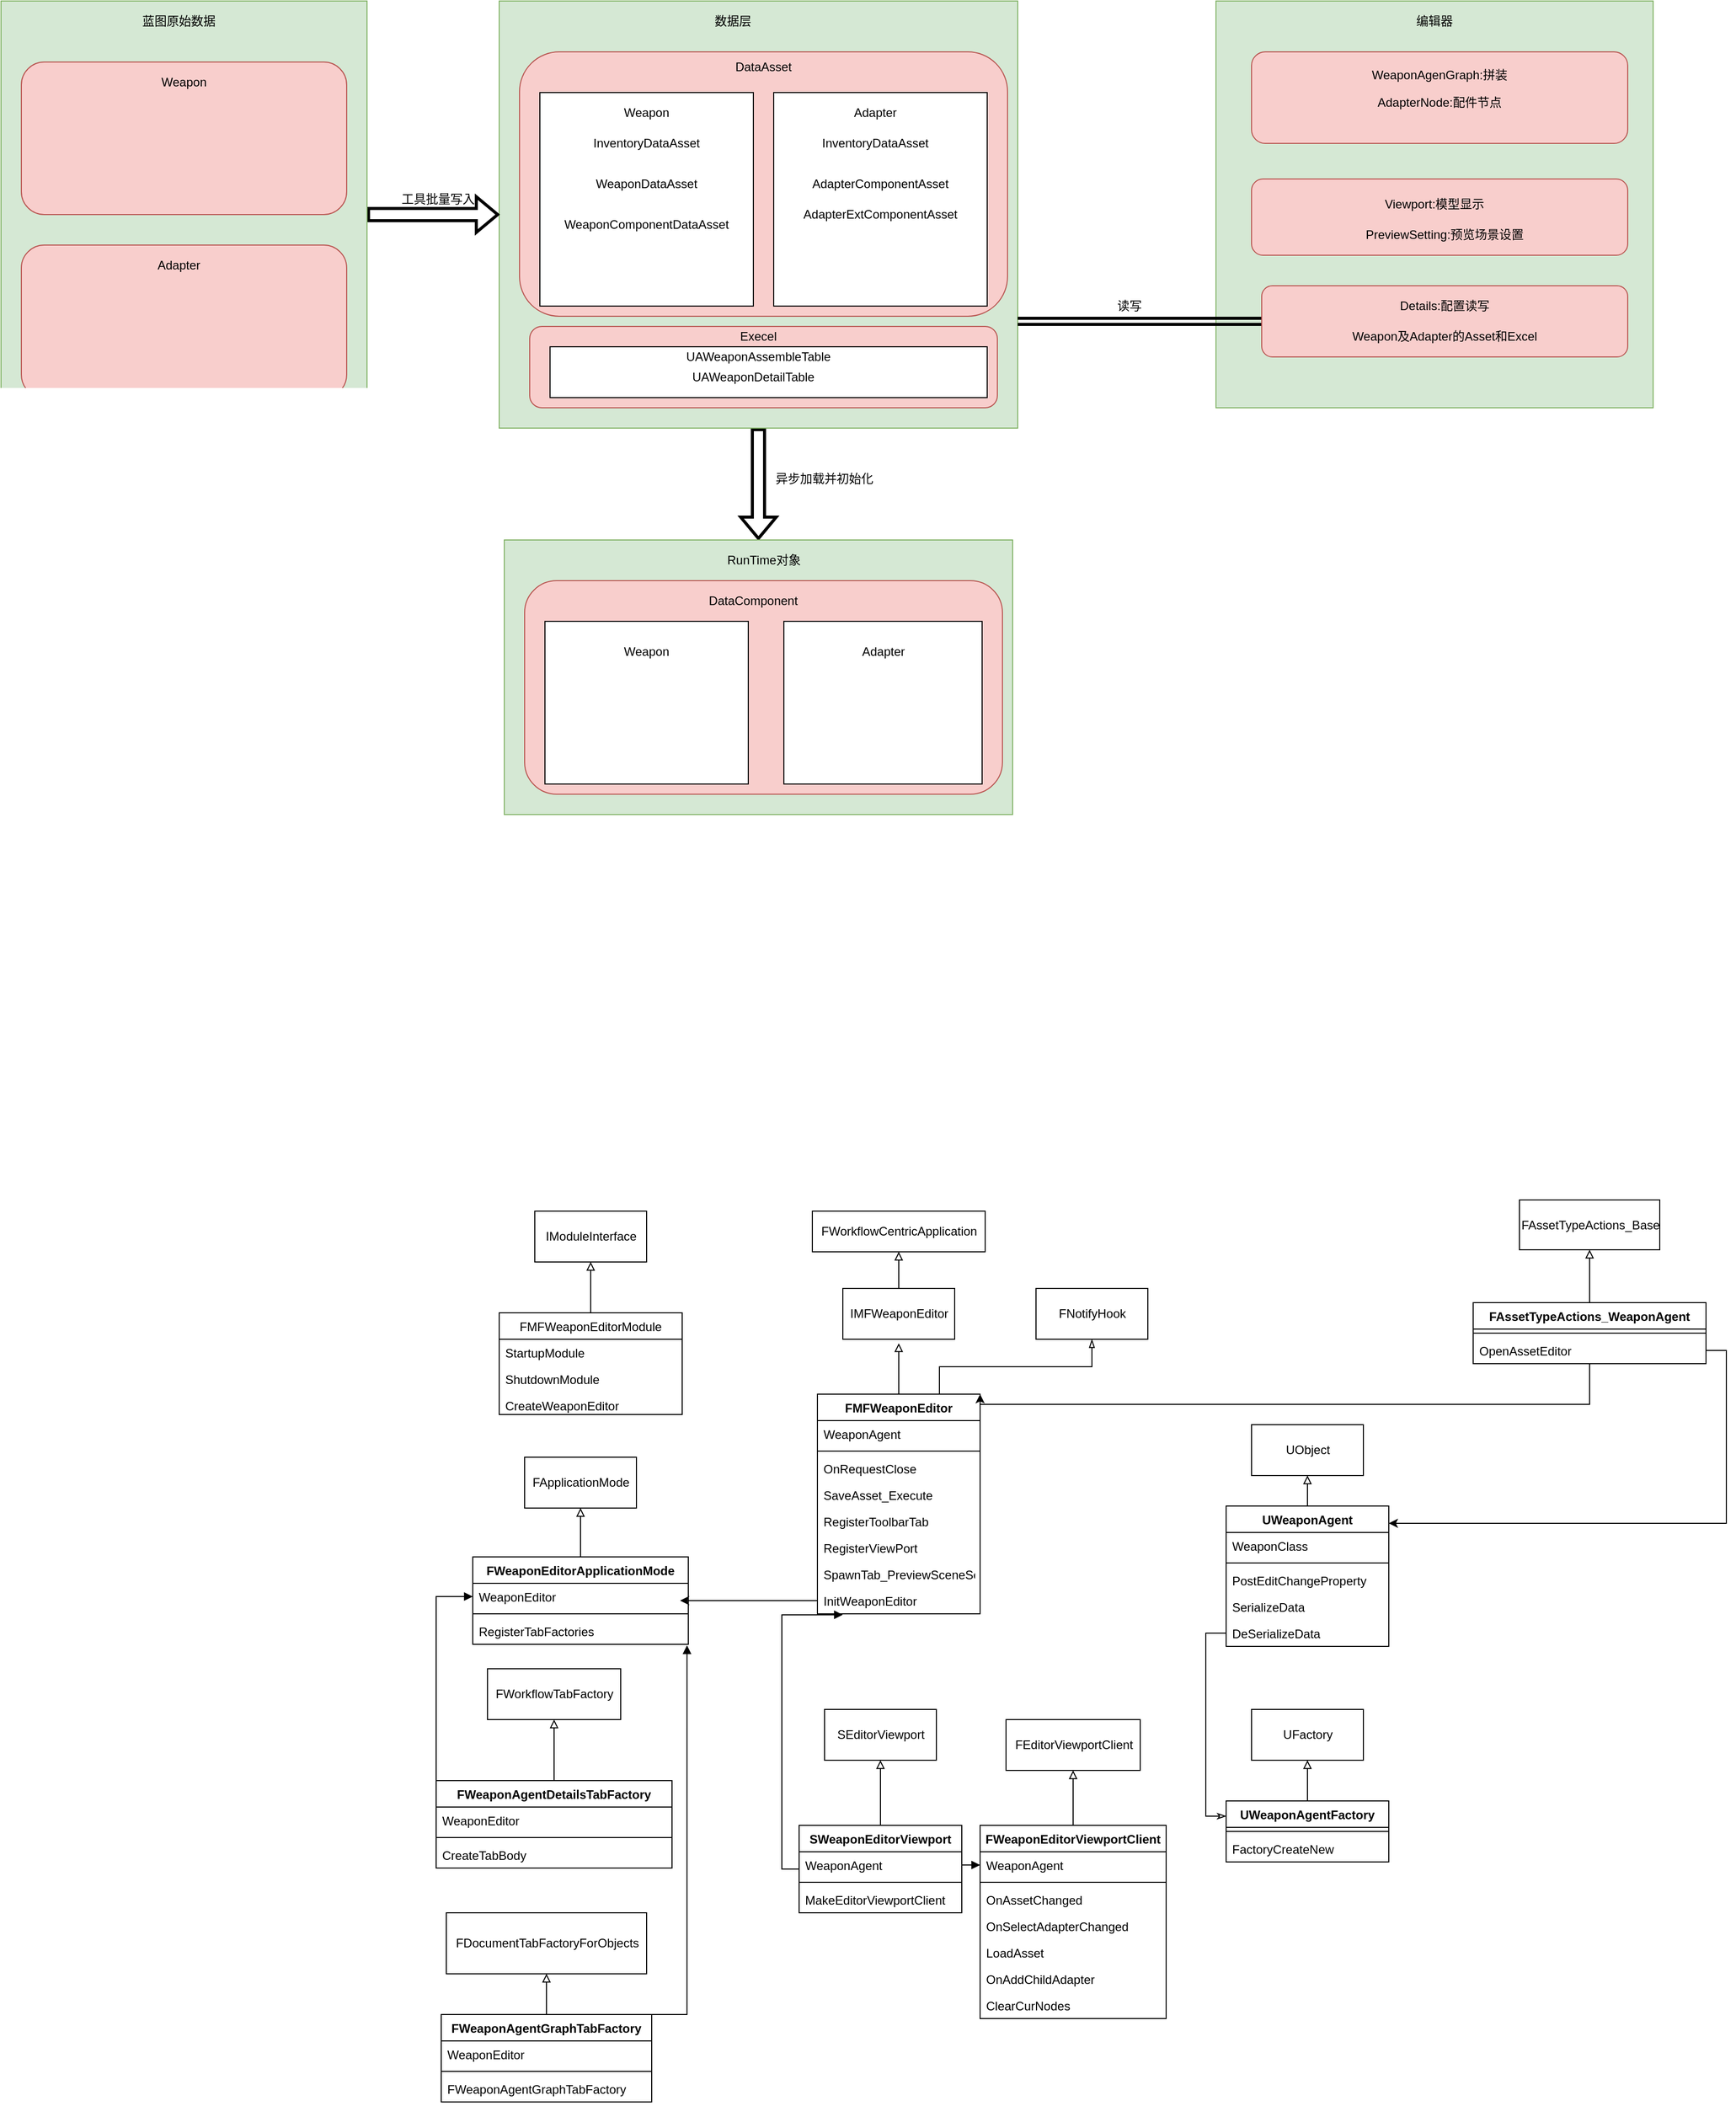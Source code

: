 <mxfile version="16.2.4" type="github">
  <diagram id="C5RBs43oDa-KdzZeNtuy" name="Page-1">
    <mxGraphModel dx="2545" dy="888" grid="1" gridSize="10" guides="1" tooltips="1" connect="1" arrows="1" fold="1" page="1" pageScale="1" pageWidth="827" pageHeight="1169" math="0" shadow="0">
      <root>
        <mxCell id="WIyWlLk6GJQsqaUBKTNV-0" />
        <mxCell id="WIyWlLk6GJQsqaUBKTNV-1" parent="WIyWlLk6GJQsqaUBKTNV-0" />
        <mxCell id="fbWIlBlDYi3Qva4D8jPG-0" style="edgeStyle=orthogonalEdgeStyle;shape=flexArrow;rounded=0;orthogonalLoop=1;jettySize=auto;html=1;entryX=0.5;entryY=0;entryDx=0;entryDy=0;fontColor=#000000;strokeWidth=3;" edge="1" parent="WIyWlLk6GJQsqaUBKTNV-1" source="fbWIlBlDYi3Qva4D8jPG-1" target="fbWIlBlDYi3Qva4D8jPG-38">
          <mxGeometry relative="1" as="geometry" />
        </mxCell>
        <mxCell id="fbWIlBlDYi3Qva4D8jPG-1" value="" style="rounded=0;whiteSpace=wrap;html=1;fillColor=#d5e8d4;strokeColor=#82b366;" vertex="1" parent="WIyWlLk6GJQsqaUBKTNV-1">
          <mxGeometry x="-308" y="550" width="510" height="420" as="geometry" />
        </mxCell>
        <mxCell id="fbWIlBlDYi3Qva4D8jPG-2" value="数据层" style="text;html=1;strokeColor=none;fillColor=none;align=center;verticalAlign=middle;whiteSpace=wrap;rounded=0;" vertex="1" parent="WIyWlLk6GJQsqaUBKTNV-1">
          <mxGeometry x="-98" y="560" width="40" height="20" as="geometry" />
        </mxCell>
        <mxCell id="fbWIlBlDYi3Qva4D8jPG-3" value="" style="rounded=1;whiteSpace=wrap;html=1;fillColor=#f8cecc;strokeColor=#b85450;" vertex="1" parent="WIyWlLk6GJQsqaUBKTNV-1">
          <mxGeometry x="-288" y="600" width="480" height="260" as="geometry" />
        </mxCell>
        <mxCell id="fbWIlBlDYi3Qva4D8jPG-4" value="DataAsset" style="text;html=1;strokeColor=none;fillColor=none;align=center;verticalAlign=middle;whiteSpace=wrap;rounded=0;" vertex="1" parent="WIyWlLk6GJQsqaUBKTNV-1">
          <mxGeometry x="-68" y="605" width="40" height="20" as="geometry" />
        </mxCell>
        <mxCell id="fbWIlBlDYi3Qva4D8jPG-5" value="" style="whiteSpace=wrap;html=1;aspect=fixed;" vertex="1" parent="WIyWlLk6GJQsqaUBKTNV-1">
          <mxGeometry x="-268" y="640" width="210" height="210" as="geometry" />
        </mxCell>
        <mxCell id="fbWIlBlDYi3Qva4D8jPG-6" value="InventoryDataAsset" style="text;html=1;strokeColor=none;fillColor=none;align=center;verticalAlign=middle;whiteSpace=wrap;rounded=0;" vertex="1" parent="WIyWlLk6GJQsqaUBKTNV-1">
          <mxGeometry x="-183" y="680" width="40" height="20" as="geometry" />
        </mxCell>
        <mxCell id="fbWIlBlDYi3Qva4D8jPG-7" value="WeaponDataAsset" style="text;html=1;strokeColor=none;fillColor=none;align=center;verticalAlign=middle;whiteSpace=wrap;rounded=0;fontColor=#000000;" vertex="1" parent="WIyWlLk6GJQsqaUBKTNV-1">
          <mxGeometry x="-183" y="720" width="40" height="20" as="geometry" />
        </mxCell>
        <mxCell id="fbWIlBlDYi3Qva4D8jPG-8" value="WeaponComponentDataAsset" style="text;html=1;strokeColor=none;fillColor=none;align=center;verticalAlign=middle;whiteSpace=wrap;rounded=0;fontColor=#000000;" vertex="1" parent="WIyWlLk6GJQsqaUBKTNV-1">
          <mxGeometry x="-183" y="760" width="40" height="20" as="geometry" />
        </mxCell>
        <mxCell id="fbWIlBlDYi3Qva4D8jPG-9" value="Weapon" style="text;html=1;strokeColor=none;fillColor=none;align=center;verticalAlign=middle;whiteSpace=wrap;rounded=0;fontColor=#000000;" vertex="1" parent="WIyWlLk6GJQsqaUBKTNV-1">
          <mxGeometry x="-183" y="650" width="40" height="20" as="geometry" />
        </mxCell>
        <mxCell id="fbWIlBlDYi3Qva4D8jPG-10" value="" style="whiteSpace=wrap;html=1;aspect=fixed;fontColor=#000000;" vertex="1" parent="WIyWlLk6GJQsqaUBKTNV-1">
          <mxGeometry x="-38" y="640" width="210" height="210" as="geometry" />
        </mxCell>
        <mxCell id="fbWIlBlDYi3Qva4D8jPG-11" value="Adapter" style="text;html=1;strokeColor=none;fillColor=none;align=center;verticalAlign=middle;whiteSpace=wrap;rounded=0;fontColor=#000000;" vertex="1" parent="WIyWlLk6GJQsqaUBKTNV-1">
          <mxGeometry x="42" y="650" width="40" height="20" as="geometry" />
        </mxCell>
        <mxCell id="fbWIlBlDYi3Qva4D8jPG-12" value="InventoryDataAsset" style="text;html=1;strokeColor=none;fillColor=none;align=center;verticalAlign=middle;whiteSpace=wrap;rounded=0;fontColor=#000000;" vertex="1" parent="WIyWlLk6GJQsqaUBKTNV-1">
          <mxGeometry x="42" y="680" width="40" height="20" as="geometry" />
        </mxCell>
        <mxCell id="fbWIlBlDYi3Qva4D8jPG-13" value="AdapterComponentAsset" style="text;html=1;strokeColor=none;fillColor=none;align=center;verticalAlign=middle;whiteSpace=wrap;rounded=0;fontColor=#000000;" vertex="1" parent="WIyWlLk6GJQsqaUBKTNV-1">
          <mxGeometry x="47" y="720" width="40" height="20" as="geometry" />
        </mxCell>
        <mxCell id="fbWIlBlDYi3Qva4D8jPG-14" value="AdapterExtComponentAsset" style="text;html=1;strokeColor=none;fillColor=none;align=center;verticalAlign=middle;whiteSpace=wrap;rounded=0;fontColor=#000000;" vertex="1" parent="WIyWlLk6GJQsqaUBKTNV-1">
          <mxGeometry x="47" y="750" width="40" height="20" as="geometry" />
        </mxCell>
        <mxCell id="fbWIlBlDYi3Qva4D8jPG-15" value="" style="rounded=1;whiteSpace=wrap;html=1;fillColor=#f8cecc;strokeColor=#b85450;" vertex="1" parent="WIyWlLk6GJQsqaUBKTNV-1">
          <mxGeometry x="-278" y="870" width="460" height="80" as="geometry" />
        </mxCell>
        <mxCell id="fbWIlBlDYi3Qva4D8jPG-16" value="Execel" style="text;html=1;strokeColor=none;fillColor=none;align=center;verticalAlign=middle;whiteSpace=wrap;rounded=0;fontColor=#000000;" vertex="1" parent="WIyWlLk6GJQsqaUBKTNV-1">
          <mxGeometry x="-73" y="870" width="40" height="20" as="geometry" />
        </mxCell>
        <mxCell id="fbWIlBlDYi3Qva4D8jPG-17" value="" style="rounded=0;whiteSpace=wrap;html=1;fillColor=#d5e8d4;strokeColor=#82b366;" vertex="1" parent="WIyWlLk6GJQsqaUBKTNV-1">
          <mxGeometry x="397" y="550" width="430" height="400" as="geometry" />
        </mxCell>
        <mxCell id="fbWIlBlDYi3Qva4D8jPG-18" value="编辑器" style="text;html=1;strokeColor=none;fillColor=none;align=center;verticalAlign=middle;whiteSpace=wrap;rounded=0;fontColor=#000000;" vertex="1" parent="WIyWlLk6GJQsqaUBKTNV-1">
          <mxGeometry x="592" y="560" width="40" height="20" as="geometry" />
        </mxCell>
        <mxCell id="fbWIlBlDYi3Qva4D8jPG-19" value="" style="rounded=1;whiteSpace=wrap;html=1;fillColor=#f8cecc;strokeColor=#b85450;" vertex="1" parent="WIyWlLk6GJQsqaUBKTNV-1">
          <mxGeometry x="432" y="600" width="370" height="90" as="geometry" />
        </mxCell>
        <mxCell id="fbWIlBlDYi3Qva4D8jPG-20" value="WeaponAgenGraph:拼装" style="text;html=1;strokeColor=none;fillColor=none;align=center;verticalAlign=middle;whiteSpace=wrap;rounded=0;fontColor=#000000;" vertex="1" parent="WIyWlLk6GJQsqaUBKTNV-1">
          <mxGeometry x="442" y="605" width="350" height="35" as="geometry" />
        </mxCell>
        <mxCell id="fbWIlBlDYi3Qva4D8jPG-21" value="AdapterNode:配件节点" style="text;html=1;strokeColor=none;fillColor=none;align=center;verticalAlign=middle;whiteSpace=wrap;rounded=0;fontColor=#000000;" vertex="1" parent="WIyWlLk6GJQsqaUBKTNV-1">
          <mxGeometry x="462" y="640" width="310" height="20" as="geometry" />
        </mxCell>
        <mxCell id="fbWIlBlDYi3Qva4D8jPG-22" value="" style="rounded=1;whiteSpace=wrap;html=1;fillColor=#f8cecc;strokeColor=#b85450;" vertex="1" parent="WIyWlLk6GJQsqaUBKTNV-1">
          <mxGeometry x="432" y="725" width="370" height="75" as="geometry" />
        </mxCell>
        <mxCell id="fbWIlBlDYi3Qva4D8jPG-23" value="Viewport:模型显示" style="text;html=1;strokeColor=none;fillColor=none;align=center;verticalAlign=middle;whiteSpace=wrap;rounded=0;fontColor=#000000;" vertex="1" parent="WIyWlLk6GJQsqaUBKTNV-1">
          <mxGeometry x="472" y="740" width="280" height="20" as="geometry" />
        </mxCell>
        <mxCell id="fbWIlBlDYi3Qva4D8jPG-24" value="PreviewSetting:预览场景设置" style="text;html=1;strokeColor=none;fillColor=none;align=center;verticalAlign=middle;whiteSpace=wrap;rounded=0;fontColor=#000000;" vertex="1" parent="WIyWlLk6GJQsqaUBKTNV-1">
          <mxGeometry x="472" y="770" width="300" height="20" as="geometry" />
        </mxCell>
        <mxCell id="fbWIlBlDYi3Qva4D8jPG-25" style="edgeStyle=orthogonalEdgeStyle;rounded=0;orthogonalLoop=1;jettySize=auto;html=1;exitX=0;exitY=0.5;exitDx=0;exitDy=0;entryX=1;entryY=0.75;entryDx=0;entryDy=0;fontColor=#000000;shape=link;strokeWidth=3;" edge="1" parent="WIyWlLk6GJQsqaUBKTNV-1" source="fbWIlBlDYi3Qva4D8jPG-26" target="fbWIlBlDYi3Qva4D8jPG-1">
          <mxGeometry relative="1" as="geometry" />
        </mxCell>
        <mxCell id="fbWIlBlDYi3Qva4D8jPG-26" value="" style="rounded=1;whiteSpace=wrap;html=1;fillColor=#f8cecc;strokeColor=#b85450;" vertex="1" parent="WIyWlLk6GJQsqaUBKTNV-1">
          <mxGeometry x="442" y="830" width="360" height="70" as="geometry" />
        </mxCell>
        <mxCell id="fbWIlBlDYi3Qva4D8jPG-27" value="Details:配置读写" style="text;html=1;strokeColor=none;fillColor=none;align=center;verticalAlign=middle;whiteSpace=wrap;rounded=0;fontColor=#000000;" vertex="1" parent="WIyWlLk6GJQsqaUBKTNV-1">
          <mxGeometry x="472" y="840" width="300" height="20" as="geometry" />
        </mxCell>
        <mxCell id="fbWIlBlDYi3Qva4D8jPG-28" value="Weapon及Adapter的Asset和Excel" style="text;html=1;strokeColor=none;fillColor=none;align=center;verticalAlign=middle;whiteSpace=wrap;rounded=0;fontColor=#000000;" vertex="1" parent="WIyWlLk6GJQsqaUBKTNV-1">
          <mxGeometry x="452" y="870" width="340" height="20" as="geometry" />
        </mxCell>
        <mxCell id="fbWIlBlDYi3Qva4D8jPG-29" value="读写" style="text;html=1;strokeColor=none;fillColor=none;align=center;verticalAlign=middle;whiteSpace=wrap;rounded=0;fontColor=#000000;" vertex="1" parent="WIyWlLk6GJQsqaUBKTNV-1">
          <mxGeometry x="292" y="840" width="40" height="20" as="geometry" />
        </mxCell>
        <mxCell id="fbWIlBlDYi3Qva4D8jPG-30" style="edgeStyle=orthogonalEdgeStyle;shape=flexArrow;rounded=0;orthogonalLoop=1;jettySize=auto;html=1;exitX=1;exitY=0.5;exitDx=0;exitDy=0;entryX=0;entryY=0.5;entryDx=0;entryDy=0;fontColor=#000000;strokeWidth=3;" edge="1" parent="WIyWlLk6GJQsqaUBKTNV-1" source="fbWIlBlDYi3Qva4D8jPG-31" target="fbWIlBlDYi3Qva4D8jPG-1">
          <mxGeometry relative="1" as="geometry" />
        </mxCell>
        <mxCell id="fbWIlBlDYi3Qva4D8jPG-31" value="" style="rounded=0;whiteSpace=wrap;html=1;fillColor=#d5e8d4;strokeColor=#82b366;" vertex="1" parent="WIyWlLk6GJQsqaUBKTNV-1">
          <mxGeometry x="-798" y="550" width="360" height="420" as="geometry" />
        </mxCell>
        <mxCell id="fbWIlBlDYi3Qva4D8jPG-32" value="蓝图原始数据" style="text;html=1;strokeColor=none;fillColor=none;align=center;verticalAlign=middle;whiteSpace=wrap;rounded=0;fontColor=#000000;" vertex="1" parent="WIyWlLk6GJQsqaUBKTNV-1">
          <mxGeometry x="-708" y="560" width="170" height="20" as="geometry" />
        </mxCell>
        <mxCell id="fbWIlBlDYi3Qva4D8jPG-33" value="" style="rounded=1;whiteSpace=wrap;html=1;fillColor=#f8cecc;strokeColor=#b85450;" vertex="1" parent="WIyWlLk6GJQsqaUBKTNV-1">
          <mxGeometry x="-778" y="610" width="320" height="150" as="geometry" />
        </mxCell>
        <mxCell id="fbWIlBlDYi3Qva4D8jPG-34" value="" style="rounded=1;whiteSpace=wrap;html=1;fillColor=#f8cecc;strokeColor=#b85450;" vertex="1" parent="WIyWlLk6GJQsqaUBKTNV-1">
          <mxGeometry x="-778" y="790" width="320" height="150" as="geometry" />
        </mxCell>
        <mxCell id="fbWIlBlDYi3Qva4D8jPG-35" value="Weapon" style="text;html=1;strokeColor=none;fillColor=none;align=center;verticalAlign=middle;whiteSpace=wrap;rounded=0;fontColor=#000000;" vertex="1" parent="WIyWlLk6GJQsqaUBKTNV-1">
          <mxGeometry x="-638" y="620" width="40" height="20" as="geometry" />
        </mxCell>
        <mxCell id="fbWIlBlDYi3Qva4D8jPG-36" value="Adapter" style="text;html=1;strokeColor=none;fillColor=none;align=center;verticalAlign=middle;whiteSpace=wrap;rounded=0;fontColor=#000000;" vertex="1" parent="WIyWlLk6GJQsqaUBKTNV-1">
          <mxGeometry x="-643" y="800" width="40" height="20" as="geometry" />
        </mxCell>
        <mxCell id="fbWIlBlDYi3Qva4D8jPG-37" value="工具批量写入" style="text;html=1;strokeColor=none;fillColor=none;align=center;verticalAlign=middle;whiteSpace=wrap;rounded=0;fontColor=#000000;" vertex="1" parent="WIyWlLk6GJQsqaUBKTNV-1">
          <mxGeometry x="-408" y="735" width="80" height="20" as="geometry" />
        </mxCell>
        <mxCell id="fbWIlBlDYi3Qva4D8jPG-38" value="" style="rounded=0;whiteSpace=wrap;html=1;fillColor=#d5e8d4;strokeColor=#82b366;" vertex="1" parent="WIyWlLk6GJQsqaUBKTNV-1">
          <mxGeometry x="-303" y="1080" width="500" height="270" as="geometry" />
        </mxCell>
        <mxCell id="fbWIlBlDYi3Qva4D8jPG-39" value="RunTime对象" style="text;html=1;strokeColor=none;fillColor=none;align=center;verticalAlign=middle;whiteSpace=wrap;rounded=0;fontColor=#000000;" vertex="1" parent="WIyWlLk6GJQsqaUBKTNV-1">
          <mxGeometry x="-95.5" y="1090" width="95" height="20" as="geometry" />
        </mxCell>
        <mxCell id="fbWIlBlDYi3Qva4D8jPG-40" value="异步加载并初始化" style="text;html=1;strokeColor=none;fillColor=none;align=left;verticalAlign=middle;whiteSpace=wrap;rounded=0;fontColor=#000000;" vertex="1" parent="WIyWlLk6GJQsqaUBKTNV-1">
          <mxGeometry x="-38" y="1010" width="150" height="20" as="geometry" />
        </mxCell>
        <mxCell id="fbWIlBlDYi3Qva4D8jPG-41" value="" style="rounded=1;whiteSpace=wrap;html=1;align=left;fillColor=#f8cecc;strokeColor=#b85450;" vertex="1" parent="WIyWlLk6GJQsqaUBKTNV-1">
          <mxGeometry x="-283" y="1120" width="470" height="210" as="geometry" />
        </mxCell>
        <mxCell id="fbWIlBlDYi3Qva4D8jPG-42" value="DataComponent" style="text;html=1;strokeColor=none;fillColor=none;align=center;verticalAlign=middle;whiteSpace=wrap;rounded=0;fontColor=#000000;" vertex="1" parent="WIyWlLk6GJQsqaUBKTNV-1">
          <mxGeometry x="-158" y="1130" width="200" height="20" as="geometry" />
        </mxCell>
        <mxCell id="fbWIlBlDYi3Qva4D8jPG-43" value="" style="rounded=0;whiteSpace=wrap;html=1;fontColor=#000000;align=left;" vertex="1" parent="WIyWlLk6GJQsqaUBKTNV-1">
          <mxGeometry x="-263" y="1160" width="200" height="160" as="geometry" />
        </mxCell>
        <mxCell id="fbWIlBlDYi3Qva4D8jPG-44" value="" style="rounded=0;whiteSpace=wrap;html=1;fontColor=#000000;align=left;" vertex="1" parent="WIyWlLk6GJQsqaUBKTNV-1">
          <mxGeometry x="-28" y="1160" width="195" height="160" as="geometry" />
        </mxCell>
        <mxCell id="fbWIlBlDYi3Qva4D8jPG-45" value="Weapon" style="text;html=1;strokeColor=none;fillColor=none;align=center;verticalAlign=middle;whiteSpace=wrap;rounded=0;fontColor=#000000;" vertex="1" parent="WIyWlLk6GJQsqaUBKTNV-1">
          <mxGeometry x="-183" y="1180" width="40" height="20" as="geometry" />
        </mxCell>
        <mxCell id="fbWIlBlDYi3Qva4D8jPG-46" value="Adapter" style="text;html=1;strokeColor=none;fillColor=none;align=center;verticalAlign=middle;whiteSpace=wrap;rounded=0;fontColor=#000000;" vertex="1" parent="WIyWlLk6GJQsqaUBKTNV-1">
          <mxGeometry x="50" y="1180" width="40" height="20" as="geometry" />
        </mxCell>
        <mxCell id="fbWIlBlDYi3Qva4D8jPG-47" value="" style="rounded=0;whiteSpace=wrap;html=1;" vertex="1" parent="WIyWlLk6GJQsqaUBKTNV-1">
          <mxGeometry x="-258" y="890" width="430" height="50" as="geometry" />
        </mxCell>
        <mxCell id="fbWIlBlDYi3Qva4D8jPG-48" value="UAWeaponAssembleTable" style="text;html=1;strokeColor=none;fillColor=none;align=center;verticalAlign=middle;whiteSpace=wrap;rounded=0;" vertex="1" parent="WIyWlLk6GJQsqaUBKTNV-1">
          <mxGeometry x="-83" y="890" width="60" height="20" as="geometry" />
        </mxCell>
        <mxCell id="fbWIlBlDYi3Qva4D8jPG-49" value="UAWeaponDetailTable" style="text;html=1;strokeColor=none;fillColor=none;align=center;verticalAlign=middle;whiteSpace=wrap;rounded=0;" vertex="1" parent="WIyWlLk6GJQsqaUBKTNV-1">
          <mxGeometry x="-88" y="910" width="60" height="20" as="geometry" />
        </mxCell>
        <mxCell id="fbWIlBlDYi3Qva4D8jPG-50" value="IModuleInterface" style="html=1;" vertex="1" parent="WIyWlLk6GJQsqaUBKTNV-1">
          <mxGeometry x="-273" y="1740" width="110" height="50" as="geometry" />
        </mxCell>
        <mxCell id="fbWIlBlDYi3Qva4D8jPG-56" style="edgeStyle=orthogonalEdgeStyle;rounded=0;orthogonalLoop=1;jettySize=auto;html=1;exitX=0.5;exitY=0;exitDx=0;exitDy=0;entryX=0.5;entryY=1;entryDx=0;entryDy=0;endArrow=block;endFill=0;" edge="1" parent="WIyWlLk6GJQsqaUBKTNV-1" source="fbWIlBlDYi3Qva4D8jPG-52" target="fbWIlBlDYi3Qva4D8jPG-50">
          <mxGeometry relative="1" as="geometry" />
        </mxCell>
        <mxCell id="fbWIlBlDYi3Qva4D8jPG-52" value="FMFWeaponEditorModule" style="swimlane;fontStyle=0;childLayout=stackLayout;horizontal=1;startSize=26;fillColor=none;horizontalStack=0;resizeParent=1;resizeParentMax=0;resizeLast=0;collapsible=1;marginBottom=0;" vertex="1" parent="WIyWlLk6GJQsqaUBKTNV-1">
          <mxGeometry x="-308" y="1840" width="180" height="100" as="geometry" />
        </mxCell>
        <mxCell id="fbWIlBlDYi3Qva4D8jPG-53" value="StartupModule" style="text;strokeColor=none;fillColor=none;align=left;verticalAlign=top;spacingLeft=4;spacingRight=4;overflow=hidden;rotatable=0;points=[[0,0.5],[1,0.5]];portConstraint=eastwest;" vertex="1" parent="fbWIlBlDYi3Qva4D8jPG-52">
          <mxGeometry y="26" width="180" height="26" as="geometry" />
        </mxCell>
        <mxCell id="fbWIlBlDYi3Qva4D8jPG-54" value="ShutdownModule" style="text;strokeColor=none;fillColor=none;align=left;verticalAlign=top;spacingLeft=4;spacingRight=4;overflow=hidden;rotatable=0;points=[[0,0.5],[1,0.5]];portConstraint=eastwest;" vertex="1" parent="fbWIlBlDYi3Qva4D8jPG-52">
          <mxGeometry y="52" width="180" height="26" as="geometry" />
        </mxCell>
        <mxCell id="fbWIlBlDYi3Qva4D8jPG-55" value="CreateWeaponEditor" style="text;strokeColor=none;fillColor=none;align=left;verticalAlign=top;spacingLeft=4;spacingRight=4;overflow=hidden;rotatable=0;points=[[0,0.5],[1,0.5]];portConstraint=eastwest;" vertex="1" parent="fbWIlBlDYi3Qva4D8jPG-52">
          <mxGeometry y="78" width="180" height="22" as="geometry" />
        </mxCell>
        <mxCell id="fbWIlBlDYi3Qva4D8jPG-59" value="FWorkflowCentricApplication" style="html=1;" vertex="1" parent="WIyWlLk6GJQsqaUBKTNV-1">
          <mxGeometry y="1740" width="170" height="40" as="geometry" />
        </mxCell>
        <mxCell id="fbWIlBlDYi3Qva4D8jPG-61" style="edgeStyle=orthogonalEdgeStyle;rounded=0;orthogonalLoop=1;jettySize=auto;html=1;exitX=0.5;exitY=0;exitDx=0;exitDy=0;entryX=0.5;entryY=1;entryDx=0;entryDy=0;endArrow=block;endFill=0;" edge="1" parent="WIyWlLk6GJQsqaUBKTNV-1" source="fbWIlBlDYi3Qva4D8jPG-60" target="fbWIlBlDYi3Qva4D8jPG-59">
          <mxGeometry relative="1" as="geometry" />
        </mxCell>
        <mxCell id="fbWIlBlDYi3Qva4D8jPG-60" value="IMFWeaponEditor" style="html=1;" vertex="1" parent="WIyWlLk6GJQsqaUBKTNV-1">
          <mxGeometry x="30" y="1816" width="110" height="50" as="geometry" />
        </mxCell>
        <mxCell id="fbWIlBlDYi3Qva4D8jPG-69" style="edgeStyle=orthogonalEdgeStyle;rounded=0;orthogonalLoop=1;jettySize=auto;html=1;exitX=0.75;exitY=0;exitDx=0;exitDy=0;endArrow=blockThin;endFill=0;" edge="1" parent="WIyWlLk6GJQsqaUBKTNV-1" source="fbWIlBlDYi3Qva4D8jPG-62" target="fbWIlBlDYi3Qva4D8jPG-68">
          <mxGeometry relative="1" as="geometry" />
        </mxCell>
        <mxCell id="fbWIlBlDYi3Qva4D8jPG-98" style="edgeStyle=orthogonalEdgeStyle;rounded=0;orthogonalLoop=1;jettySize=auto;html=1;endArrow=block;endFill=0;" edge="1" parent="WIyWlLk6GJQsqaUBKTNV-1" source="fbWIlBlDYi3Qva4D8jPG-62">
          <mxGeometry relative="1" as="geometry">
            <mxPoint x="85" y="1870" as="targetPoint" />
          </mxGeometry>
        </mxCell>
        <mxCell id="fbWIlBlDYi3Qva4D8jPG-62" value="FMFWeaponEditor" style="swimlane;fontStyle=1;align=center;verticalAlign=top;childLayout=stackLayout;horizontal=1;startSize=26;horizontalStack=0;resizeParent=1;resizeParentMax=0;resizeLast=0;collapsible=1;marginBottom=0;" vertex="1" parent="WIyWlLk6GJQsqaUBKTNV-1">
          <mxGeometry x="5" y="1920" width="160" height="216" as="geometry">
            <mxRectangle x="5" y="1920" width="140" height="26" as="alternateBounds" />
          </mxGeometry>
        </mxCell>
        <mxCell id="fbWIlBlDYi3Qva4D8jPG-63" value="WeaponAgent" style="text;strokeColor=none;fillColor=none;align=left;verticalAlign=top;spacingLeft=4;spacingRight=4;overflow=hidden;rotatable=0;points=[[0,0.5],[1,0.5]];portConstraint=eastwest;" vertex="1" parent="fbWIlBlDYi3Qva4D8jPG-62">
          <mxGeometry y="26" width="160" height="26" as="geometry" />
        </mxCell>
        <mxCell id="fbWIlBlDYi3Qva4D8jPG-64" value="" style="line;strokeWidth=1;fillColor=none;align=left;verticalAlign=middle;spacingTop=-1;spacingLeft=3;spacingRight=3;rotatable=0;labelPosition=right;points=[];portConstraint=eastwest;" vertex="1" parent="fbWIlBlDYi3Qva4D8jPG-62">
          <mxGeometry y="52" width="160" height="8" as="geometry" />
        </mxCell>
        <mxCell id="fbWIlBlDYi3Qva4D8jPG-65" value="OnRequestClose" style="text;strokeColor=none;fillColor=none;align=left;verticalAlign=top;spacingLeft=4;spacingRight=4;overflow=hidden;rotatable=0;points=[[0,0.5],[1,0.5]];portConstraint=eastwest;" vertex="1" parent="fbWIlBlDYi3Qva4D8jPG-62">
          <mxGeometry y="60" width="160" height="26" as="geometry" />
        </mxCell>
        <mxCell id="fbWIlBlDYi3Qva4D8jPG-67" value="SaveAsset_Execute" style="text;strokeColor=none;fillColor=none;align=left;verticalAlign=top;spacingLeft=4;spacingRight=4;overflow=hidden;rotatable=0;points=[[0,0.5],[1,0.5]];portConstraint=eastwest;" vertex="1" parent="fbWIlBlDYi3Qva4D8jPG-62">
          <mxGeometry y="86" width="160" height="26" as="geometry" />
        </mxCell>
        <mxCell id="fbWIlBlDYi3Qva4D8jPG-70" value="RegisterToolbarTab" style="text;strokeColor=none;fillColor=none;align=left;verticalAlign=top;spacingLeft=4;spacingRight=4;overflow=hidden;rotatable=0;points=[[0,0.5],[1,0.5]];portConstraint=eastwest;" vertex="1" parent="fbWIlBlDYi3Qva4D8jPG-62">
          <mxGeometry y="112" width="160" height="26" as="geometry" />
        </mxCell>
        <mxCell id="fbWIlBlDYi3Qva4D8jPG-71" value="RegisterViewPort" style="text;strokeColor=none;fillColor=none;align=left;verticalAlign=top;spacingLeft=4;spacingRight=4;overflow=hidden;rotatable=0;points=[[0,0.5],[1,0.5]];portConstraint=eastwest;" vertex="1" parent="fbWIlBlDYi3Qva4D8jPG-62">
          <mxGeometry y="138" width="160" height="26" as="geometry" />
        </mxCell>
        <mxCell id="fbWIlBlDYi3Qva4D8jPG-72" value="SpawnTab_PreviewSceneSettings" style="text;strokeColor=none;fillColor=none;align=left;verticalAlign=top;spacingLeft=4;spacingRight=4;overflow=hidden;rotatable=0;points=[[0,0.5],[1,0.5]];portConstraint=eastwest;" vertex="1" parent="fbWIlBlDYi3Qva4D8jPG-62">
          <mxGeometry y="164" width="160" height="26" as="geometry" />
        </mxCell>
        <mxCell id="fbWIlBlDYi3Qva4D8jPG-73" value="InitWeaponEditor" style="text;strokeColor=none;fillColor=none;align=left;verticalAlign=top;spacingLeft=4;spacingRight=4;overflow=hidden;rotatable=0;points=[[0,0.5],[1,0.5]];portConstraint=eastwest;" vertex="1" parent="fbWIlBlDYi3Qva4D8jPG-62">
          <mxGeometry y="190" width="160" height="26" as="geometry" />
        </mxCell>
        <mxCell id="fbWIlBlDYi3Qva4D8jPG-68" value="FNotifyHook" style="html=1;" vertex="1" parent="WIyWlLk6GJQsqaUBKTNV-1">
          <mxGeometry x="220" y="1816" width="110" height="50" as="geometry" />
        </mxCell>
        <mxCell id="fbWIlBlDYi3Qva4D8jPG-75" value="UObject" style="html=1;" vertex="1" parent="WIyWlLk6GJQsqaUBKTNV-1">
          <mxGeometry x="432" y="1950" width="110" height="50" as="geometry" />
        </mxCell>
        <mxCell id="fbWIlBlDYi3Qva4D8jPG-80" style="edgeStyle=orthogonalEdgeStyle;rounded=0;orthogonalLoop=1;jettySize=auto;html=1;entryX=0.5;entryY=1;entryDx=0;entryDy=0;endArrow=block;endFill=0;" edge="1" parent="WIyWlLk6GJQsqaUBKTNV-1" source="fbWIlBlDYi3Qva4D8jPG-76" target="fbWIlBlDYi3Qva4D8jPG-75">
          <mxGeometry relative="1" as="geometry" />
        </mxCell>
        <mxCell id="fbWIlBlDYi3Qva4D8jPG-76" value="UWeaponAgent" style="swimlane;fontStyle=1;align=center;verticalAlign=top;childLayout=stackLayout;horizontal=1;startSize=26;horizontalStack=0;resizeParent=1;resizeParentMax=0;resizeLast=0;collapsible=1;marginBottom=0;" vertex="1" parent="WIyWlLk6GJQsqaUBKTNV-1">
          <mxGeometry x="407" y="2030" width="160" height="138" as="geometry" />
        </mxCell>
        <mxCell id="fbWIlBlDYi3Qva4D8jPG-77" value="WeaponClass" style="text;strokeColor=none;fillColor=none;align=left;verticalAlign=top;spacingLeft=4;spacingRight=4;overflow=hidden;rotatable=0;points=[[0,0.5],[1,0.5]];portConstraint=eastwest;" vertex="1" parent="fbWIlBlDYi3Qva4D8jPG-76">
          <mxGeometry y="26" width="160" height="26" as="geometry" />
        </mxCell>
        <mxCell id="fbWIlBlDYi3Qva4D8jPG-78" value="" style="line;strokeWidth=1;fillColor=none;align=left;verticalAlign=middle;spacingTop=-1;spacingLeft=3;spacingRight=3;rotatable=0;labelPosition=right;points=[];portConstraint=eastwest;" vertex="1" parent="fbWIlBlDYi3Qva4D8jPG-76">
          <mxGeometry y="52" width="160" height="8" as="geometry" />
        </mxCell>
        <mxCell id="fbWIlBlDYi3Qva4D8jPG-79" value="PostEditChangeProperty" style="text;strokeColor=none;fillColor=none;align=left;verticalAlign=top;spacingLeft=4;spacingRight=4;overflow=hidden;rotatable=0;points=[[0,0.5],[1,0.5]];portConstraint=eastwest;" vertex="1" parent="fbWIlBlDYi3Qva4D8jPG-76">
          <mxGeometry y="60" width="160" height="26" as="geometry" />
        </mxCell>
        <mxCell id="fbWIlBlDYi3Qva4D8jPG-81" value="SerializeData" style="text;strokeColor=none;fillColor=none;align=left;verticalAlign=top;spacingLeft=4;spacingRight=4;overflow=hidden;rotatable=0;points=[[0,0.5],[1,0.5]];portConstraint=eastwest;" vertex="1" parent="fbWIlBlDYi3Qva4D8jPG-76">
          <mxGeometry y="86" width="160" height="26" as="geometry" />
        </mxCell>
        <mxCell id="fbWIlBlDYi3Qva4D8jPG-82" value="DeSerializeData" style="text;strokeColor=none;fillColor=none;align=left;verticalAlign=top;spacingLeft=4;spacingRight=4;overflow=hidden;rotatable=0;points=[[0,0.5],[1,0.5]];portConstraint=eastwest;" vertex="1" parent="fbWIlBlDYi3Qva4D8jPG-76">
          <mxGeometry y="112" width="160" height="26" as="geometry" />
        </mxCell>
        <mxCell id="fbWIlBlDYi3Qva4D8jPG-83" value="FAssetTypeActions_Base" style="html=1;" vertex="1" parent="WIyWlLk6GJQsqaUBKTNV-1">
          <mxGeometry x="695.5" y="1729" width="138" height="49" as="geometry" />
        </mxCell>
        <mxCell id="fbWIlBlDYi3Qva4D8jPG-88" style="edgeStyle=orthogonalEdgeStyle;rounded=0;orthogonalLoop=1;jettySize=auto;html=1;endArrow=block;endFill=0;" edge="1" parent="WIyWlLk6GJQsqaUBKTNV-1" source="fbWIlBlDYi3Qva4D8jPG-84" target="fbWIlBlDYi3Qva4D8jPG-83">
          <mxGeometry relative="1" as="geometry" />
        </mxCell>
        <mxCell id="fbWIlBlDYi3Qva4D8jPG-84" value="FAssetTypeActions_WeaponAgent" style="swimlane;fontStyle=1;align=center;verticalAlign=top;childLayout=stackLayout;horizontal=1;startSize=26;horizontalStack=0;resizeParent=1;resizeParentMax=0;resizeLast=0;collapsible=1;marginBottom=0;" vertex="1" parent="WIyWlLk6GJQsqaUBKTNV-1">
          <mxGeometry x="650" y="1830" width="229" height="60" as="geometry" />
        </mxCell>
        <mxCell id="fbWIlBlDYi3Qva4D8jPG-86" value="" style="line;strokeWidth=1;fillColor=none;align=left;verticalAlign=middle;spacingTop=-1;spacingLeft=3;spacingRight=3;rotatable=0;labelPosition=right;points=[];portConstraint=eastwest;" vertex="1" parent="fbWIlBlDYi3Qva4D8jPG-84">
          <mxGeometry y="26" width="229" height="8" as="geometry" />
        </mxCell>
        <mxCell id="fbWIlBlDYi3Qva4D8jPG-87" value="OpenAssetEditor" style="text;strokeColor=none;fillColor=none;align=left;verticalAlign=top;spacingLeft=4;spacingRight=4;overflow=hidden;rotatable=0;points=[[0,0.5],[1,0.5]];portConstraint=eastwest;" vertex="1" parent="fbWIlBlDYi3Qva4D8jPG-84">
          <mxGeometry y="34" width="229" height="26" as="geometry" />
        </mxCell>
        <mxCell id="fbWIlBlDYi3Qva4D8jPG-89" style="edgeStyle=orthogonalEdgeStyle;rounded=0;orthogonalLoop=1;jettySize=auto;html=1;entryX=1;entryY=0;entryDx=0;entryDy=0;" edge="1" parent="WIyWlLk6GJQsqaUBKTNV-1" source="fbWIlBlDYi3Qva4D8jPG-87" target="fbWIlBlDYi3Qva4D8jPG-62">
          <mxGeometry relative="1" as="geometry">
            <Array as="points">
              <mxPoint x="765" y="1930" />
              <mxPoint x="165" y="1930" />
            </Array>
          </mxGeometry>
        </mxCell>
        <mxCell id="fbWIlBlDYi3Qva4D8jPG-90" style="edgeStyle=orthogonalEdgeStyle;rounded=0;orthogonalLoop=1;jettySize=auto;html=1;exitX=1;exitY=0.5;exitDx=0;exitDy=0;entryX=1;entryY=0.123;entryDx=0;entryDy=0;entryPerimeter=0;" edge="1" parent="WIyWlLk6GJQsqaUBKTNV-1" source="fbWIlBlDYi3Qva4D8jPG-87" target="fbWIlBlDYi3Qva4D8jPG-76">
          <mxGeometry relative="1" as="geometry" />
        </mxCell>
        <mxCell id="fbWIlBlDYi3Qva4D8jPG-92" value="FApplicationMode" style="html=1;" vertex="1" parent="WIyWlLk6GJQsqaUBKTNV-1">
          <mxGeometry x="-283" y="1982" width="110" height="50" as="geometry" />
        </mxCell>
        <mxCell id="fbWIlBlDYi3Qva4D8jPG-97" style="edgeStyle=orthogonalEdgeStyle;rounded=0;orthogonalLoop=1;jettySize=auto;html=1;entryX=0.5;entryY=1;entryDx=0;entryDy=0;endArrow=block;endFill=0;" edge="1" parent="WIyWlLk6GJQsqaUBKTNV-1" source="fbWIlBlDYi3Qva4D8jPG-93" target="fbWIlBlDYi3Qva4D8jPG-92">
          <mxGeometry relative="1" as="geometry" />
        </mxCell>
        <mxCell id="fbWIlBlDYi3Qva4D8jPG-93" value="FWeaponEditorApplicationMode" style="swimlane;fontStyle=1;align=center;verticalAlign=top;childLayout=stackLayout;horizontal=1;startSize=26;horizontalStack=0;resizeParent=1;resizeParentMax=0;resizeLast=0;collapsible=1;marginBottom=0;" vertex="1" parent="WIyWlLk6GJQsqaUBKTNV-1">
          <mxGeometry x="-334" y="2080" width="212" height="86" as="geometry" />
        </mxCell>
        <mxCell id="fbWIlBlDYi3Qva4D8jPG-94" value="WeaponEditor" style="text;strokeColor=none;fillColor=none;align=left;verticalAlign=top;spacingLeft=4;spacingRight=4;overflow=hidden;rotatable=0;points=[[0,0.5],[1,0.5]];portConstraint=eastwest;" vertex="1" parent="fbWIlBlDYi3Qva4D8jPG-93">
          <mxGeometry y="26" width="212" height="26" as="geometry" />
        </mxCell>
        <mxCell id="fbWIlBlDYi3Qva4D8jPG-95" value="" style="line;strokeWidth=1;fillColor=none;align=left;verticalAlign=middle;spacingTop=-1;spacingLeft=3;spacingRight=3;rotatable=0;labelPosition=right;points=[];portConstraint=eastwest;" vertex="1" parent="fbWIlBlDYi3Qva4D8jPG-93">
          <mxGeometry y="52" width="212" height="8" as="geometry" />
        </mxCell>
        <mxCell id="fbWIlBlDYi3Qva4D8jPG-96" value="RegisterTabFactories" style="text;strokeColor=none;fillColor=none;align=left;verticalAlign=top;spacingLeft=4;spacingRight=4;overflow=hidden;rotatable=0;points=[[0,0.5],[1,0.5]];portConstraint=eastwest;" vertex="1" parent="fbWIlBlDYi3Qva4D8jPG-93">
          <mxGeometry y="60" width="212" height="26" as="geometry" />
        </mxCell>
        <mxCell id="fbWIlBlDYi3Qva4D8jPG-100" style="edgeStyle=orthogonalEdgeStyle;rounded=0;orthogonalLoop=1;jettySize=auto;html=1;entryX=0.962;entryY=0.654;entryDx=0;entryDy=0;entryPerimeter=0;endArrow=classic;endFill=1;" edge="1" parent="WIyWlLk6GJQsqaUBKTNV-1" source="fbWIlBlDYi3Qva4D8jPG-73" target="fbWIlBlDYi3Qva4D8jPG-94">
          <mxGeometry relative="1" as="geometry" />
        </mxCell>
        <mxCell id="fbWIlBlDYi3Qva4D8jPG-101" value="FWorkflowTabFactory" style="html=1;" vertex="1" parent="WIyWlLk6GJQsqaUBKTNV-1">
          <mxGeometry x="-319.5" y="2190" width="131" height="50" as="geometry" />
        </mxCell>
        <mxCell id="fbWIlBlDYi3Qva4D8jPG-106" style="edgeStyle=orthogonalEdgeStyle;rounded=0;orthogonalLoop=1;jettySize=auto;html=1;endArrow=block;endFill=0;" edge="1" parent="WIyWlLk6GJQsqaUBKTNV-1" source="fbWIlBlDYi3Qva4D8jPG-102" target="fbWIlBlDYi3Qva4D8jPG-101">
          <mxGeometry relative="1" as="geometry" />
        </mxCell>
        <mxCell id="fbWIlBlDYi3Qva4D8jPG-113" style="edgeStyle=orthogonalEdgeStyle;rounded=0;orthogonalLoop=1;jettySize=auto;html=1;entryX=0;entryY=0.5;entryDx=0;entryDy=0;endArrow=block;endFill=1;" edge="1" parent="WIyWlLk6GJQsqaUBKTNV-1" source="fbWIlBlDYi3Qva4D8jPG-102" target="fbWIlBlDYi3Qva4D8jPG-94">
          <mxGeometry relative="1" as="geometry">
            <Array as="points">
              <mxPoint x="-370" y="2119" />
            </Array>
          </mxGeometry>
        </mxCell>
        <mxCell id="fbWIlBlDYi3Qva4D8jPG-102" value="FWeaponAgentDetailsTabFactory" style="swimlane;fontStyle=1;align=center;verticalAlign=top;childLayout=stackLayout;horizontal=1;startSize=26;horizontalStack=0;resizeParent=1;resizeParentMax=0;resizeLast=0;collapsible=1;marginBottom=0;" vertex="1" parent="WIyWlLk6GJQsqaUBKTNV-1">
          <mxGeometry x="-370" y="2300" width="232" height="86" as="geometry" />
        </mxCell>
        <mxCell id="fbWIlBlDYi3Qva4D8jPG-103" value="WeaponEditor" style="text;strokeColor=none;fillColor=none;align=left;verticalAlign=top;spacingLeft=4;spacingRight=4;overflow=hidden;rotatable=0;points=[[0,0.5],[1,0.5]];portConstraint=eastwest;" vertex="1" parent="fbWIlBlDYi3Qva4D8jPG-102">
          <mxGeometry y="26" width="232" height="26" as="geometry" />
        </mxCell>
        <mxCell id="fbWIlBlDYi3Qva4D8jPG-104" value="" style="line;strokeWidth=1;fillColor=none;align=left;verticalAlign=middle;spacingTop=-1;spacingLeft=3;spacingRight=3;rotatable=0;labelPosition=right;points=[];portConstraint=eastwest;" vertex="1" parent="fbWIlBlDYi3Qva4D8jPG-102">
          <mxGeometry y="52" width="232" height="8" as="geometry" />
        </mxCell>
        <mxCell id="fbWIlBlDYi3Qva4D8jPG-105" value="CreateTabBody" style="text;strokeColor=none;fillColor=none;align=left;verticalAlign=top;spacingLeft=4;spacingRight=4;overflow=hidden;rotatable=0;points=[[0,0.5],[1,0.5]];portConstraint=eastwest;" vertex="1" parent="fbWIlBlDYi3Qva4D8jPG-102">
          <mxGeometry y="60" width="232" height="26" as="geometry" />
        </mxCell>
        <mxCell id="fbWIlBlDYi3Qva4D8jPG-107" value="FDocumentTabFactoryForObjects" style="html=1;" vertex="1" parent="WIyWlLk6GJQsqaUBKTNV-1">
          <mxGeometry x="-360" y="2430" width="197" height="60" as="geometry" />
        </mxCell>
        <mxCell id="fbWIlBlDYi3Qva4D8jPG-112" style="edgeStyle=orthogonalEdgeStyle;rounded=0;orthogonalLoop=1;jettySize=auto;html=1;endArrow=block;endFill=0;" edge="1" parent="WIyWlLk6GJQsqaUBKTNV-1" source="fbWIlBlDYi3Qva4D8jPG-108" target="fbWIlBlDYi3Qva4D8jPG-107">
          <mxGeometry relative="1" as="geometry" />
        </mxCell>
        <mxCell id="fbWIlBlDYi3Qva4D8jPG-114" style="edgeStyle=orthogonalEdgeStyle;rounded=0;orthogonalLoop=1;jettySize=auto;html=1;exitX=1;exitY=0;exitDx=0;exitDy=0;entryX=0.994;entryY=1.038;entryDx=0;entryDy=0;entryPerimeter=0;endArrow=block;endFill=1;" edge="1" parent="WIyWlLk6GJQsqaUBKTNV-1" source="fbWIlBlDYi3Qva4D8jPG-108" target="fbWIlBlDYi3Qva4D8jPG-96">
          <mxGeometry relative="1" as="geometry">
            <Array as="points">
              <mxPoint x="-123" y="2530" />
            </Array>
          </mxGeometry>
        </mxCell>
        <mxCell id="fbWIlBlDYi3Qva4D8jPG-108" value="FWeaponAgentGraphTabFactory" style="swimlane;fontStyle=1;align=center;verticalAlign=top;childLayout=stackLayout;horizontal=1;startSize=26;horizontalStack=0;resizeParent=1;resizeParentMax=0;resizeLast=0;collapsible=1;marginBottom=0;" vertex="1" parent="WIyWlLk6GJQsqaUBKTNV-1">
          <mxGeometry x="-365" y="2530" width="207" height="86" as="geometry" />
        </mxCell>
        <mxCell id="fbWIlBlDYi3Qva4D8jPG-109" value="WeaponEditor" style="text;strokeColor=none;fillColor=none;align=left;verticalAlign=top;spacingLeft=4;spacingRight=4;overflow=hidden;rotatable=0;points=[[0,0.5],[1,0.5]];portConstraint=eastwest;" vertex="1" parent="fbWIlBlDYi3Qva4D8jPG-108">
          <mxGeometry y="26" width="207" height="26" as="geometry" />
        </mxCell>
        <mxCell id="fbWIlBlDYi3Qva4D8jPG-110" value="" style="line;strokeWidth=1;fillColor=none;align=left;verticalAlign=middle;spacingTop=-1;spacingLeft=3;spacingRight=3;rotatable=0;labelPosition=right;points=[];portConstraint=eastwest;" vertex="1" parent="fbWIlBlDYi3Qva4D8jPG-108">
          <mxGeometry y="52" width="207" height="8" as="geometry" />
        </mxCell>
        <mxCell id="fbWIlBlDYi3Qva4D8jPG-111" value="FWeaponAgentGraphTabFactory" style="text;strokeColor=none;fillColor=none;align=left;verticalAlign=top;spacingLeft=4;spacingRight=4;overflow=hidden;rotatable=0;points=[[0,0.5],[1,0.5]];portConstraint=eastwest;" vertex="1" parent="fbWIlBlDYi3Qva4D8jPG-108">
          <mxGeometry y="60" width="207" height="26" as="geometry" />
        </mxCell>
        <mxCell id="fbWIlBlDYi3Qva4D8jPG-115" value="UFactory" style="html=1;" vertex="1" parent="WIyWlLk6GJQsqaUBKTNV-1">
          <mxGeometry x="432" y="2230" width="110" height="50" as="geometry" />
        </mxCell>
        <mxCell id="fbWIlBlDYi3Qva4D8jPG-120" style="edgeStyle=orthogonalEdgeStyle;rounded=0;orthogonalLoop=1;jettySize=auto;html=1;exitX=0.5;exitY=0;exitDx=0;exitDy=0;entryX=0.5;entryY=1;entryDx=0;entryDy=0;endArrow=block;endFill=0;" edge="1" parent="WIyWlLk6GJQsqaUBKTNV-1" source="fbWIlBlDYi3Qva4D8jPG-116" target="fbWIlBlDYi3Qva4D8jPG-115">
          <mxGeometry relative="1" as="geometry" />
        </mxCell>
        <mxCell id="fbWIlBlDYi3Qva4D8jPG-116" value="UWeaponAgentFactory" style="swimlane;fontStyle=1;align=center;verticalAlign=top;childLayout=stackLayout;horizontal=1;startSize=26;horizontalStack=0;resizeParent=1;resizeParentMax=0;resizeLast=0;collapsible=1;marginBottom=0;" vertex="1" parent="WIyWlLk6GJQsqaUBKTNV-1">
          <mxGeometry x="407" y="2320" width="160" height="60" as="geometry" />
        </mxCell>
        <mxCell id="fbWIlBlDYi3Qva4D8jPG-118" value="" style="line;strokeWidth=1;fillColor=none;align=left;verticalAlign=middle;spacingTop=-1;spacingLeft=3;spacingRight=3;rotatable=0;labelPosition=right;points=[];portConstraint=eastwest;" vertex="1" parent="fbWIlBlDYi3Qva4D8jPG-116">
          <mxGeometry y="26" width="160" height="8" as="geometry" />
        </mxCell>
        <mxCell id="fbWIlBlDYi3Qva4D8jPG-119" value="FactoryCreateNew" style="text;strokeColor=none;fillColor=none;align=left;verticalAlign=top;spacingLeft=4;spacingRight=4;overflow=hidden;rotatable=0;points=[[0,0.5],[1,0.5]];portConstraint=eastwest;" vertex="1" parent="fbWIlBlDYi3Qva4D8jPG-116">
          <mxGeometry y="34" width="160" height="26" as="geometry" />
        </mxCell>
        <mxCell id="fbWIlBlDYi3Qva4D8jPG-121" style="edgeStyle=orthogonalEdgeStyle;rounded=0;orthogonalLoop=1;jettySize=auto;html=1;entryX=0;entryY=0.25;entryDx=0;entryDy=0;endArrow=classicThin;endFill=0;" edge="1" parent="WIyWlLk6GJQsqaUBKTNV-1" source="fbWIlBlDYi3Qva4D8jPG-82" target="fbWIlBlDYi3Qva4D8jPG-116">
          <mxGeometry relative="1" as="geometry" />
        </mxCell>
        <mxCell id="fbWIlBlDYi3Qva4D8jPG-122" value="SEditorViewport" style="html=1;" vertex="1" parent="WIyWlLk6GJQsqaUBKTNV-1">
          <mxGeometry x="12" y="2230" width="110" height="50" as="geometry" />
        </mxCell>
        <mxCell id="fbWIlBlDYi3Qva4D8jPG-128" style="edgeStyle=orthogonalEdgeStyle;rounded=0;orthogonalLoop=1;jettySize=auto;html=1;exitX=0.5;exitY=0;exitDx=0;exitDy=0;endArrow=block;endFill=0;" edge="1" parent="WIyWlLk6GJQsqaUBKTNV-1" source="fbWIlBlDYi3Qva4D8jPG-123" target="fbWIlBlDYi3Qva4D8jPG-122">
          <mxGeometry relative="1" as="geometry" />
        </mxCell>
        <mxCell id="fbWIlBlDYi3Qva4D8jPG-140" style="edgeStyle=orthogonalEdgeStyle;rounded=0;orthogonalLoop=1;jettySize=auto;html=1;entryX=0.156;entryY=1.038;entryDx=0;entryDy=0;entryPerimeter=0;endArrow=block;endFill=1;" edge="1" parent="WIyWlLk6GJQsqaUBKTNV-1" source="fbWIlBlDYi3Qva4D8jPG-123" target="fbWIlBlDYi3Qva4D8jPG-73">
          <mxGeometry relative="1" as="geometry">
            <Array as="points">
              <mxPoint x="-30" y="2387" />
              <mxPoint x="-30" y="2137" />
            </Array>
          </mxGeometry>
        </mxCell>
        <mxCell id="fbWIlBlDYi3Qva4D8jPG-123" value="SWeaponEditorViewport" style="swimlane;fontStyle=1;align=center;verticalAlign=top;childLayout=stackLayout;horizontal=1;startSize=26;horizontalStack=0;resizeParent=1;resizeParentMax=0;resizeLast=0;collapsible=1;marginBottom=0;" vertex="1" parent="WIyWlLk6GJQsqaUBKTNV-1">
          <mxGeometry x="-13" y="2344" width="160" height="86" as="geometry" />
        </mxCell>
        <mxCell id="fbWIlBlDYi3Qva4D8jPG-124" value="WeaponAgent" style="text;strokeColor=none;fillColor=none;align=left;verticalAlign=top;spacingLeft=4;spacingRight=4;overflow=hidden;rotatable=0;points=[[0,0.5],[1,0.5]];portConstraint=eastwest;" vertex="1" parent="fbWIlBlDYi3Qva4D8jPG-123">
          <mxGeometry y="26" width="160" height="26" as="geometry" />
        </mxCell>
        <mxCell id="fbWIlBlDYi3Qva4D8jPG-125" value="" style="line;strokeWidth=1;fillColor=none;align=left;verticalAlign=middle;spacingTop=-1;spacingLeft=3;spacingRight=3;rotatable=0;labelPosition=right;points=[];portConstraint=eastwest;" vertex="1" parent="fbWIlBlDYi3Qva4D8jPG-123">
          <mxGeometry y="52" width="160" height="8" as="geometry" />
        </mxCell>
        <mxCell id="fbWIlBlDYi3Qva4D8jPG-126" value="MakeEditorViewportClient" style="text;strokeColor=none;fillColor=none;align=left;verticalAlign=top;spacingLeft=4;spacingRight=4;overflow=hidden;rotatable=0;points=[[0,0.5],[1,0.5]];portConstraint=eastwest;" vertex="1" parent="fbWIlBlDYi3Qva4D8jPG-123">
          <mxGeometry y="60" width="160" height="26" as="geometry" />
        </mxCell>
        <mxCell id="fbWIlBlDYi3Qva4D8jPG-129" value="FEditorViewportClient" style="html=1;" vertex="1" parent="WIyWlLk6GJQsqaUBKTNV-1">
          <mxGeometry x="190.5" y="2240" width="132" height="50" as="geometry" />
        </mxCell>
        <mxCell id="fbWIlBlDYi3Qva4D8jPG-135" style="edgeStyle=orthogonalEdgeStyle;rounded=0;orthogonalLoop=1;jettySize=auto;html=1;entryX=0.5;entryY=1;entryDx=0;entryDy=0;endArrow=block;endFill=0;" edge="1" parent="WIyWlLk6GJQsqaUBKTNV-1" source="fbWIlBlDYi3Qva4D8jPG-130" target="fbWIlBlDYi3Qva4D8jPG-129">
          <mxGeometry relative="1" as="geometry" />
        </mxCell>
        <mxCell id="fbWIlBlDYi3Qva4D8jPG-130" value="FWeaponEditorViewportClient" style="swimlane;fontStyle=1;align=center;verticalAlign=top;childLayout=stackLayout;horizontal=1;startSize=26;horizontalStack=0;resizeParent=1;resizeParentMax=0;resizeLast=0;collapsible=1;marginBottom=0;" vertex="1" parent="WIyWlLk6GJQsqaUBKTNV-1">
          <mxGeometry x="165" y="2344" width="183" height="190" as="geometry" />
        </mxCell>
        <mxCell id="fbWIlBlDYi3Qva4D8jPG-131" value="WeaponAgent" style="text;strokeColor=none;fillColor=none;align=left;verticalAlign=top;spacingLeft=4;spacingRight=4;overflow=hidden;rotatable=0;points=[[0,0.5],[1,0.5]];portConstraint=eastwest;" vertex="1" parent="fbWIlBlDYi3Qva4D8jPG-130">
          <mxGeometry y="26" width="183" height="26" as="geometry" />
        </mxCell>
        <mxCell id="fbWIlBlDYi3Qva4D8jPG-132" value="" style="line;strokeWidth=1;fillColor=none;align=left;verticalAlign=middle;spacingTop=-1;spacingLeft=3;spacingRight=3;rotatable=0;labelPosition=right;points=[];portConstraint=eastwest;" vertex="1" parent="fbWIlBlDYi3Qva4D8jPG-130">
          <mxGeometry y="52" width="183" height="8" as="geometry" />
        </mxCell>
        <mxCell id="fbWIlBlDYi3Qva4D8jPG-133" value="OnAssetChanged" style="text;strokeColor=none;fillColor=none;align=left;verticalAlign=top;spacingLeft=4;spacingRight=4;overflow=hidden;rotatable=0;points=[[0,0.5],[1,0.5]];portConstraint=eastwest;" vertex="1" parent="fbWIlBlDYi3Qva4D8jPG-130">
          <mxGeometry y="60" width="183" height="26" as="geometry" />
        </mxCell>
        <mxCell id="fbWIlBlDYi3Qva4D8jPG-136" value="OnSelectAdapterChanged" style="text;strokeColor=none;fillColor=none;align=left;verticalAlign=top;spacingLeft=4;spacingRight=4;overflow=hidden;rotatable=0;points=[[0,0.5],[1,0.5]];portConstraint=eastwest;" vertex="1" parent="fbWIlBlDYi3Qva4D8jPG-130">
          <mxGeometry y="86" width="183" height="26" as="geometry" />
        </mxCell>
        <mxCell id="fbWIlBlDYi3Qva4D8jPG-137" value="LoadAsset" style="text;strokeColor=none;fillColor=none;align=left;verticalAlign=top;spacingLeft=4;spacingRight=4;overflow=hidden;rotatable=0;points=[[0,0.5],[1,0.5]];portConstraint=eastwest;" vertex="1" parent="fbWIlBlDYi3Qva4D8jPG-130">
          <mxGeometry y="112" width="183" height="26" as="geometry" />
        </mxCell>
        <mxCell id="fbWIlBlDYi3Qva4D8jPG-138" value="OnAddChildAdapter" style="text;strokeColor=none;fillColor=none;align=left;verticalAlign=top;spacingLeft=4;spacingRight=4;overflow=hidden;rotatable=0;points=[[0,0.5],[1,0.5]];portConstraint=eastwest;" vertex="1" parent="fbWIlBlDYi3Qva4D8jPG-130">
          <mxGeometry y="138" width="183" height="26" as="geometry" />
        </mxCell>
        <mxCell id="fbWIlBlDYi3Qva4D8jPG-139" value="ClearCurNodes" style="text;strokeColor=none;fillColor=none;align=left;verticalAlign=top;spacingLeft=4;spacingRight=4;overflow=hidden;rotatable=0;points=[[0,0.5],[1,0.5]];portConstraint=eastwest;" vertex="1" parent="fbWIlBlDYi3Qva4D8jPG-130">
          <mxGeometry y="164" width="183" height="26" as="geometry" />
        </mxCell>
        <mxCell id="fbWIlBlDYi3Qva4D8jPG-142" style="edgeStyle=orthogonalEdgeStyle;rounded=0;orthogonalLoop=1;jettySize=auto;html=1;exitX=1;exitY=0.5;exitDx=0;exitDy=0;entryX=0;entryY=0.5;entryDx=0;entryDy=0;endArrow=block;endFill=1;" edge="1" parent="WIyWlLk6GJQsqaUBKTNV-1" source="fbWIlBlDYi3Qva4D8jPG-124" target="fbWIlBlDYi3Qva4D8jPG-131">
          <mxGeometry relative="1" as="geometry" />
        </mxCell>
      </root>
    </mxGraphModel>
  </diagram>
</mxfile>
